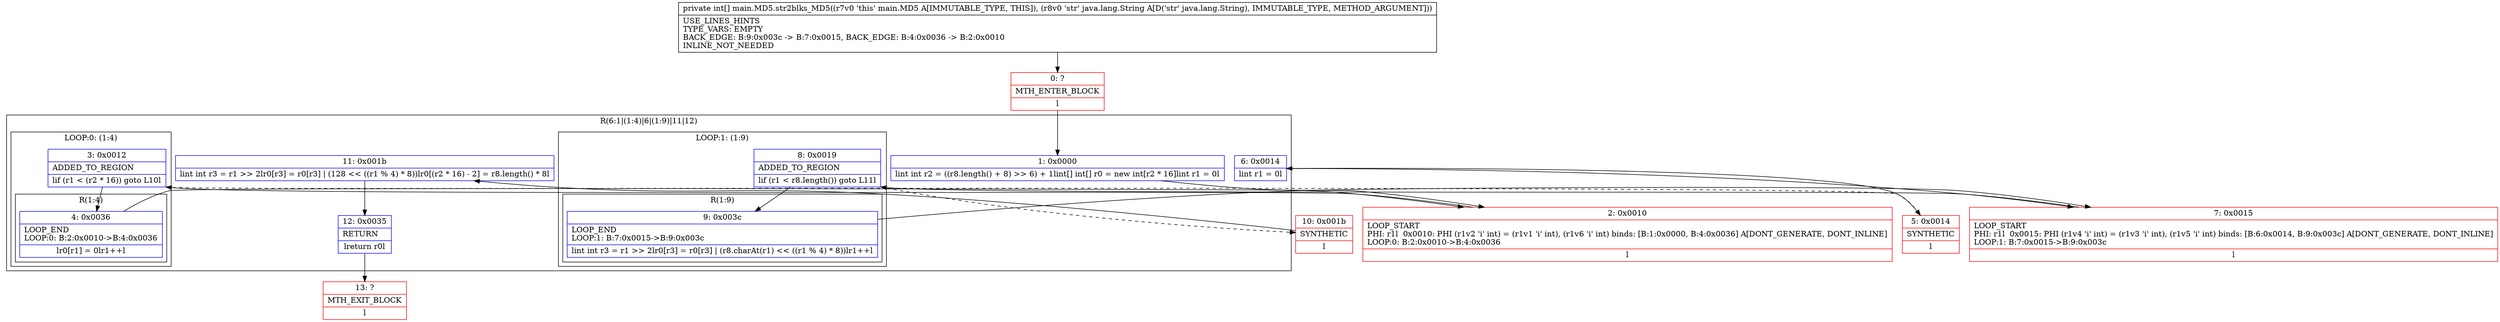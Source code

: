 digraph "CFG formain.MD5.str2blks_MD5(Ljava\/lang\/String;)[I" {
subgraph cluster_Region_1054036861 {
label = "R(6:1|(1:4)|6|(1:9)|11|12)";
node [shape=record,color=blue];
Node_1 [shape=record,label="{1\:\ 0x0000|lint int r2 = ((r8.length() + 8) \>\> 6) + 1lint[] int[] r0 = new int[r2 * 16]lint r1 = 0l}"];
subgraph cluster_LoopRegion_1310032718 {
label = "LOOP:0: (1:4)";
node [shape=record,color=blue];
Node_3 [shape=record,label="{3\:\ 0x0012|ADDED_TO_REGION\l|lif (r1 \< (r2 * 16)) goto L10l}"];
subgraph cluster_Region_724007869 {
label = "R(1:4)";
node [shape=record,color=blue];
Node_4 [shape=record,label="{4\:\ 0x0036|LOOP_END\lLOOP:0: B:2:0x0010\-\>B:4:0x0036\l|lr0[r1] = 0lr1++l}"];
}
}
Node_6 [shape=record,label="{6\:\ 0x0014|lint r1 = 0l}"];
subgraph cluster_LoopRegion_306255882 {
label = "LOOP:1: (1:9)";
node [shape=record,color=blue];
Node_8 [shape=record,label="{8\:\ 0x0019|ADDED_TO_REGION\l|lif (r1 \< r8.length()) goto L11l}"];
subgraph cluster_Region_917368089 {
label = "R(1:9)";
node [shape=record,color=blue];
Node_9 [shape=record,label="{9\:\ 0x003c|LOOP_END\lLOOP:1: B:7:0x0015\-\>B:9:0x003c\l|lint int r3 = r1 \>\> 2lr0[r3] = r0[r3] \| (r8.charAt(r1) \<\< ((r1 % 4) * 8))lr1++l}"];
}
}
Node_11 [shape=record,label="{11\:\ 0x001b|lint int r3 = r1 \>\> 2lr0[r3] = r0[r3] \| (128 \<\< ((r1 % 4) * 8))lr0[(r2 * 16) \- 2] = r8.length() * 8l}"];
Node_12 [shape=record,label="{12\:\ 0x0035|RETURN\l|lreturn r0l}"];
}
Node_0 [shape=record,color=red,label="{0\:\ ?|MTH_ENTER_BLOCK\l|l}"];
Node_2 [shape=record,color=red,label="{2\:\ 0x0010|LOOP_START\lPHI: r1l  0x0010: PHI (r1v2 'i' int) = (r1v1 'i' int), (r1v6 'i' int) binds: [B:1:0x0000, B:4:0x0036] A[DONT_GENERATE, DONT_INLINE]\lLOOP:0: B:2:0x0010\-\>B:4:0x0036\l|l}"];
Node_5 [shape=record,color=red,label="{5\:\ 0x0014|SYNTHETIC\l|l}"];
Node_7 [shape=record,color=red,label="{7\:\ 0x0015|LOOP_START\lPHI: r1l  0x0015: PHI (r1v4 'i' int) = (r1v3 'i' int), (r1v5 'i' int) binds: [B:6:0x0014, B:9:0x003c] A[DONT_GENERATE, DONT_INLINE]\lLOOP:1: B:7:0x0015\-\>B:9:0x003c\l|l}"];
Node_10 [shape=record,color=red,label="{10\:\ 0x001b|SYNTHETIC\l|l}"];
Node_13 [shape=record,color=red,label="{13\:\ ?|MTH_EXIT_BLOCK\l|l}"];
MethodNode[shape=record,label="{private int[] main.MD5.str2blks_MD5((r7v0 'this' main.MD5 A[IMMUTABLE_TYPE, THIS]), (r8v0 'str' java.lang.String A[D('str' java.lang.String), IMMUTABLE_TYPE, METHOD_ARGUMENT]))  | USE_LINES_HINTS\lTYPE_VARS: EMPTY\lBACK_EDGE: B:9:0x003c \-\> B:7:0x0015, BACK_EDGE: B:4:0x0036 \-\> B:2:0x0010\lINLINE_NOT_NEEDED\l}"];
MethodNode -> Node_0;
Node_1 -> Node_2;
Node_3 -> Node_4;
Node_3 -> Node_5[style=dashed];
Node_4 -> Node_2;
Node_6 -> Node_7;
Node_8 -> Node_9;
Node_8 -> Node_10[style=dashed];
Node_9 -> Node_7;
Node_11 -> Node_12;
Node_12 -> Node_13;
Node_0 -> Node_1;
Node_2 -> Node_3;
Node_5 -> Node_6;
Node_7 -> Node_8;
Node_10 -> Node_11;
}

